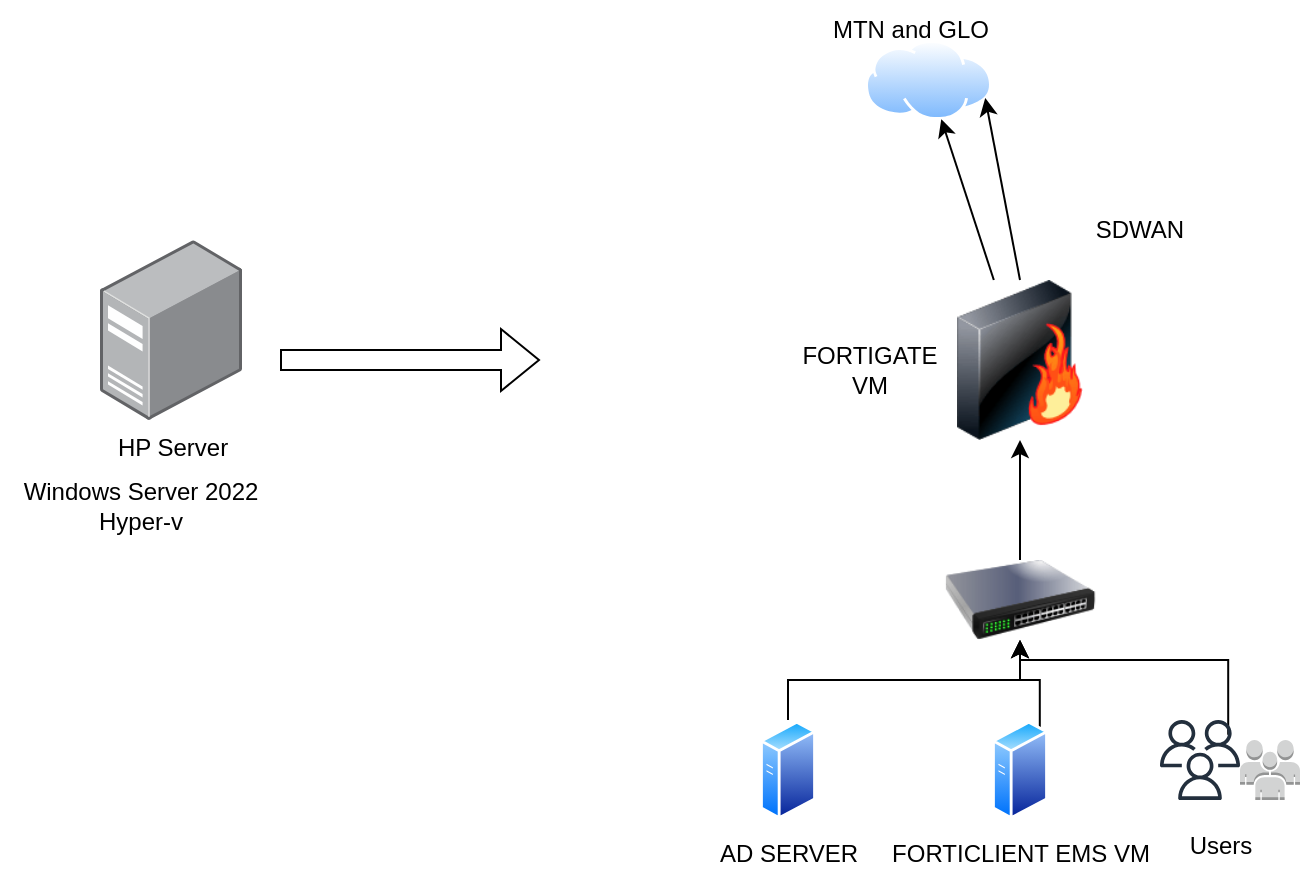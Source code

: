 <mxfile version="21.2.9" type="github">
  <diagram name="Page-1" id="OoNo341gzDxxcAl_FbLh">
    <mxGraphModel dx="954" dy="552" grid="1" gridSize="10" guides="1" tooltips="1" connect="1" arrows="1" fold="1" page="1" pageScale="1" pageWidth="850" pageHeight="1100" math="0" shadow="0">
      <root>
        <mxCell id="0" />
        <mxCell id="1" parent="0" />
        <mxCell id="safV4jgdehK6xCU3Anq1-1" value="HP Server&lt;br&gt;" style="image;points=[];aspect=fixed;html=1;align=center;shadow=0;dashed=0;image=img/lib/allied_telesis/computer_and_terminals/Server_Desktop.svg;" vertex="1" parent="1">
          <mxGeometry x="50" y="120" width="71" height="90" as="geometry" />
        </mxCell>
        <mxCell id="safV4jgdehK6xCU3Anq1-2" value="" style="shape=flexArrow;endArrow=classic;html=1;rounded=0;" edge="1" parent="1">
          <mxGeometry width="50" height="50" relative="1" as="geometry">
            <mxPoint x="140" y="180" as="sourcePoint" />
            <mxPoint x="270" y="180" as="targetPoint" />
          </mxGeometry>
        </mxCell>
        <mxCell id="safV4jgdehK6xCU3Anq1-11" style="edgeStyle=orthogonalEdgeStyle;rounded=0;orthogonalLoop=1;jettySize=auto;html=1;exitX=1;exitY=0;exitDx=0;exitDy=0;" edge="1" parent="1" source="safV4jgdehK6xCU3Anq1-3" target="safV4jgdehK6xCU3Anq1-9">
          <mxGeometry relative="1" as="geometry" />
        </mxCell>
        <mxCell id="safV4jgdehK6xCU3Anq1-3" value="FORTICLIENT EMS VM&lt;br&gt;" style="image;aspect=fixed;perimeter=ellipsePerimeter;html=1;align=center;shadow=0;dashed=0;spacingTop=3;image=img/lib/active_directory/generic_server.svg;" vertex="1" parent="1">
          <mxGeometry x="496" y="360" width="28.0" height="50" as="geometry" />
        </mxCell>
        <mxCell id="safV4jgdehK6xCU3Anq1-12" style="edgeStyle=orthogonalEdgeStyle;rounded=0;orthogonalLoop=1;jettySize=auto;html=1;exitX=0;exitY=0;exitDx=0;exitDy=0;" edge="1" parent="1" target="safV4jgdehK6xCU3Anq1-9">
          <mxGeometry relative="1" as="geometry">
            <mxPoint x="614.101" y="367.322" as="sourcePoint" />
            <Array as="points">
              <mxPoint x="614" y="330" />
              <mxPoint x="510" y="330" />
            </Array>
          </mxGeometry>
        </mxCell>
        <mxCell id="safV4jgdehK6xCU3Anq1-5" value="" style="image;html=1;image=img/lib/clip_art/networking/Firewall-page1_128x128.png" vertex="1" parent="1">
          <mxGeometry x="470" y="140" width="80" height="80" as="geometry" />
        </mxCell>
        <mxCell id="safV4jgdehK6xCU3Anq1-10" style="edgeStyle=orthogonalEdgeStyle;rounded=0;orthogonalLoop=1;jettySize=auto;html=1;exitX=0.5;exitY=0;exitDx=0;exitDy=0;" edge="1" parent="1" source="safV4jgdehK6xCU3Anq1-7" target="safV4jgdehK6xCU3Anq1-9">
          <mxGeometry relative="1" as="geometry" />
        </mxCell>
        <mxCell id="safV4jgdehK6xCU3Anq1-7" value="AD SERVER&lt;br&gt;" style="image;aspect=fixed;perimeter=ellipsePerimeter;html=1;align=center;shadow=0;dashed=0;spacingTop=3;image=img/lib/active_directory/generic_server.svg;" vertex="1" parent="1">
          <mxGeometry x="380" y="360" width="28.0" height="50" as="geometry" />
        </mxCell>
        <mxCell id="safV4jgdehK6xCU3Anq1-14" style="edgeStyle=orthogonalEdgeStyle;rounded=0;orthogonalLoop=1;jettySize=auto;html=1;entryX=0.5;entryY=1;entryDx=0;entryDy=0;" edge="1" parent="1" source="safV4jgdehK6xCU3Anq1-9" target="safV4jgdehK6xCU3Anq1-5">
          <mxGeometry relative="1" as="geometry" />
        </mxCell>
        <mxCell id="safV4jgdehK6xCU3Anq1-9" value="" style="image;html=1;image=img/lib/clip_art/networking/Switch_128x128.png" vertex="1" parent="1">
          <mxGeometry x="470" y="280" width="80" height="40" as="geometry" />
        </mxCell>
        <mxCell id="safV4jgdehK6xCU3Anq1-15" style="edgeStyle=orthogonalEdgeStyle;rounded=0;orthogonalLoop=1;jettySize=auto;html=1;exitX=0.5;exitY=1;exitDx=0;exitDy=0;" edge="1" parent="1" source="safV4jgdehK6xCU3Anq1-9" target="safV4jgdehK6xCU3Anq1-9">
          <mxGeometry relative="1" as="geometry" />
        </mxCell>
        <mxCell id="safV4jgdehK6xCU3Anq1-17" value="" style="image;aspect=fixed;perimeter=ellipsePerimeter;html=1;align=center;shadow=0;dashed=0;spacingTop=3;image=img/lib/active_directory/internet_cloud.svg;" vertex="1" parent="1">
          <mxGeometry x="432.51" y="20" width="63.49" height="40" as="geometry" />
        </mxCell>
        <mxCell id="safV4jgdehK6xCU3Anq1-21" value="" style="endArrow=classic;html=1;rounded=0;" edge="1" parent="1" source="safV4jgdehK6xCU3Anq1-5" target="safV4jgdehK6xCU3Anq1-17">
          <mxGeometry width="50" height="50" relative="1" as="geometry">
            <mxPoint x="20" y="100" as="sourcePoint" />
            <mxPoint x="70" y="50" as="targetPoint" />
          </mxGeometry>
        </mxCell>
        <mxCell id="safV4jgdehK6xCU3Anq1-22" value="" style="endArrow=classic;html=1;rounded=0;entryX=1;entryY=0.75;entryDx=0;entryDy=0;exitX=0.5;exitY=0;exitDx=0;exitDy=0;" edge="1" parent="1" source="safV4jgdehK6xCU3Anq1-5" target="safV4jgdehK6xCU3Anq1-17">
          <mxGeometry width="50" height="50" relative="1" as="geometry">
            <mxPoint x="90" y="110" as="sourcePoint" />
            <mxPoint x="140" y="60" as="targetPoint" />
          </mxGeometry>
        </mxCell>
        <mxCell id="safV4jgdehK6xCU3Anq1-23" value="MTN and GLO" style="text;html=1;align=center;verticalAlign=middle;resizable=0;points=[];autosize=1;strokeColor=none;fillColor=none;" vertex="1" parent="1">
          <mxGeometry x="405" width="100" height="30" as="geometry" />
        </mxCell>
        <mxCell id="safV4jgdehK6xCU3Anq1-24" value="SDWAN&lt;br&gt;" style="text;html=1;strokeColor=none;fillColor=none;align=center;verticalAlign=middle;whiteSpace=wrap;rounded=0;" vertex="1" parent="1">
          <mxGeometry x="540" y="100" width="60" height="30" as="geometry" />
        </mxCell>
        <mxCell id="safV4jgdehK6xCU3Anq1-25" value="FORTIGATE VM" style="text;html=1;strokeColor=none;fillColor=none;align=center;verticalAlign=middle;whiteSpace=wrap;rounded=0;" vertex="1" parent="1">
          <mxGeometry x="405" y="170" width="60" height="30" as="geometry" />
        </mxCell>
        <mxCell id="safV4jgdehK6xCU3Anq1-26" value="" style="sketch=0;outlineConnect=0;fontColor=#232F3E;gradientColor=none;fillColor=#232F3D;strokeColor=none;dashed=0;verticalLabelPosition=bottom;verticalAlign=top;align=center;html=1;fontSize=12;fontStyle=0;aspect=fixed;pointerEvents=1;shape=mxgraph.aws4.users;" vertex="1" parent="1">
          <mxGeometry x="580" y="360" width="40" height="40" as="geometry" />
        </mxCell>
        <mxCell id="safV4jgdehK6xCU3Anq1-27" value="" style="outlineConnect=0;dashed=0;verticalLabelPosition=bottom;verticalAlign=top;align=center;html=1;shape=mxgraph.aws3.users;fillColor=#D2D3D3;gradientColor=none;" vertex="1" parent="1">
          <mxGeometry x="620" y="370" width="30" height="30" as="geometry" />
        </mxCell>
        <mxCell id="safV4jgdehK6xCU3Anq1-28" value="Users&lt;br&gt;" style="text;html=1;align=center;verticalAlign=middle;resizable=0;points=[];autosize=1;strokeColor=none;fillColor=none;" vertex="1" parent="1">
          <mxGeometry x="585" y="408" width="50" height="30" as="geometry" />
        </mxCell>
        <mxCell id="safV4jgdehK6xCU3Anq1-29" value="Windows Server 2022&lt;br&gt;Hyper-v" style="text;html=1;align=center;verticalAlign=middle;resizable=0;points=[];autosize=1;strokeColor=none;fillColor=none;" vertex="1" parent="1">
          <mxGeometry y="233" width="140" height="40" as="geometry" />
        </mxCell>
      </root>
    </mxGraphModel>
  </diagram>
</mxfile>
